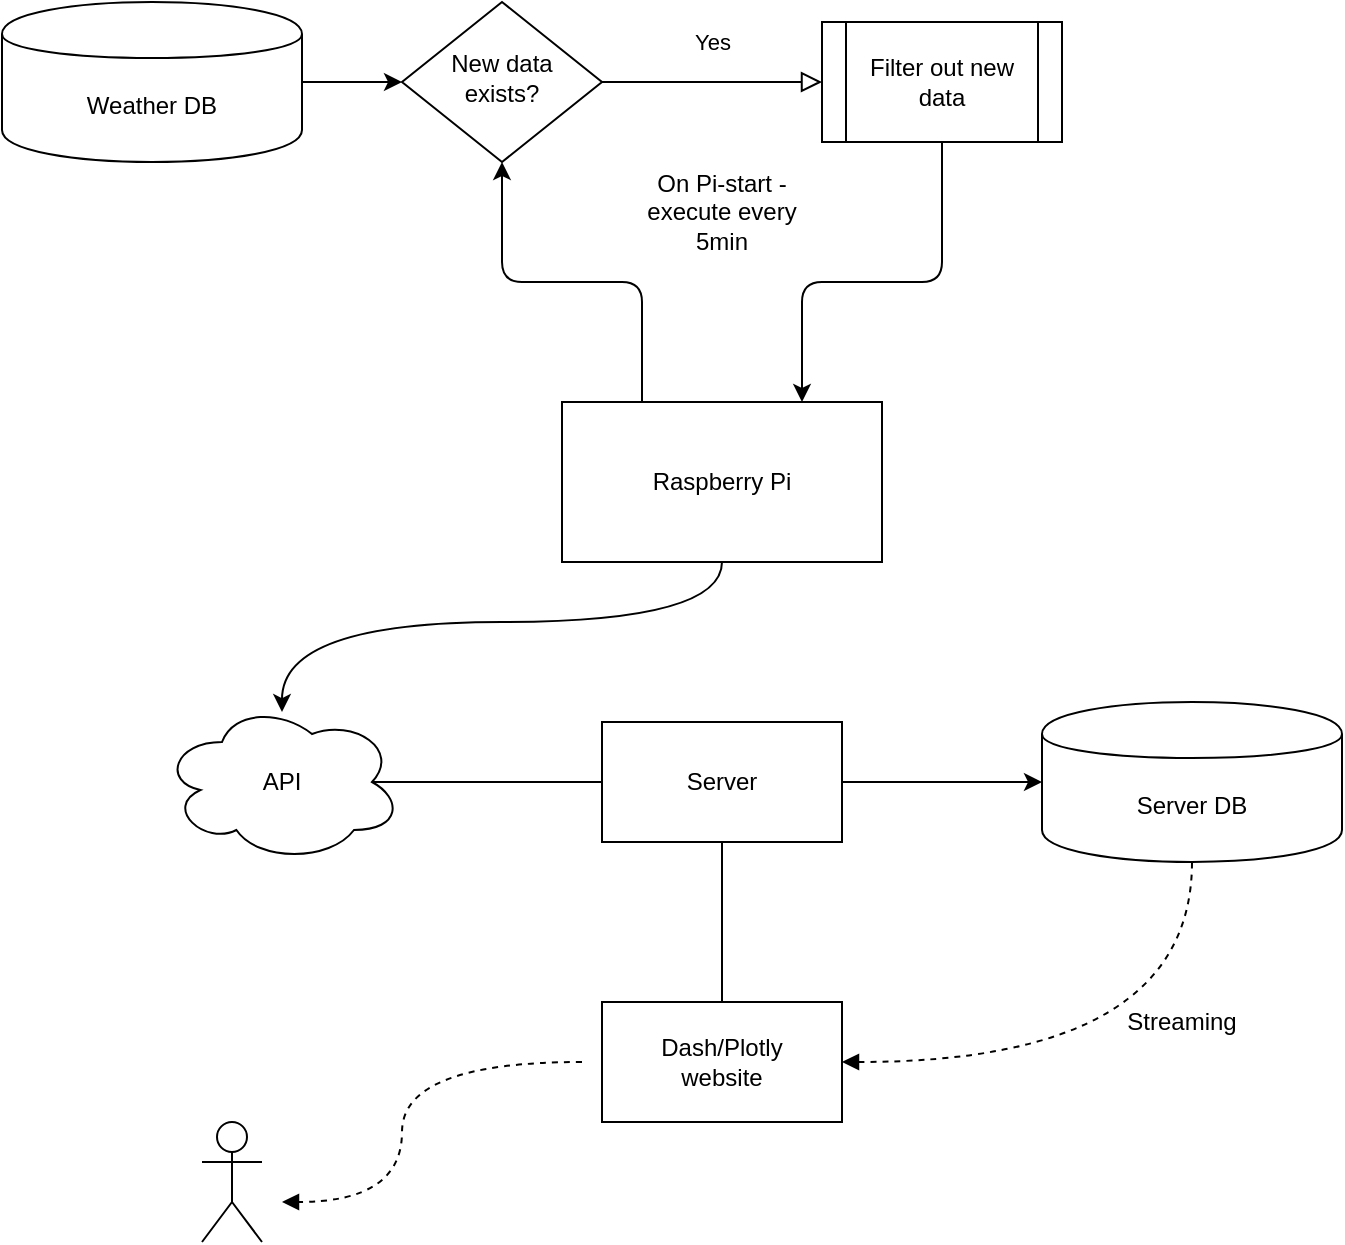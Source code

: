 <mxfile version="13.2.4" type="device"><diagram id="C5RBs43oDa-KdzZeNtuy" name="Page-1"><mxGraphModel dx="1086" dy="806" grid="1" gridSize="10" guides="1" tooltips="1" connect="1" arrows="1" fold="1" page="1" pageScale="1" pageWidth="827" pageHeight="1169" math="0" shadow="0"><root><mxCell id="WIyWlLk6GJQsqaUBKTNV-0"/><mxCell id="WIyWlLk6GJQsqaUBKTNV-1" parent="WIyWlLk6GJQsqaUBKTNV-0"/><mxCell id="WIyWlLk6GJQsqaUBKTNV-4" value="Yes" style="rounded=0;html=1;jettySize=auto;orthogonalLoop=1;fontSize=11;endArrow=block;endFill=0;endSize=8;strokeWidth=1;shadow=0;labelBackgroundColor=none;edgeStyle=orthogonalEdgeStyle;entryX=0;entryY=0.5;entryDx=0;entryDy=0;" parent="WIyWlLk6GJQsqaUBKTNV-1" source="WIyWlLk6GJQsqaUBKTNV-6" target="wObgwc2BSR6m4uIetxFB-13" edge="1"><mxGeometry y="20" relative="1" as="geometry"><mxPoint as="offset"/><mxPoint x="440" y="120" as="targetPoint"/></mxGeometry></mxCell><mxCell id="WIyWlLk6GJQsqaUBKTNV-6" value="New data exists?" style="rhombus;whiteSpace=wrap;html=1;shadow=0;fontFamily=Helvetica;fontSize=12;align=center;strokeWidth=1;spacing=6;spacingTop=-4;" parent="WIyWlLk6GJQsqaUBKTNV-1" vertex="1"><mxGeometry x="240" y="80" width="100" height="80" as="geometry"/></mxCell><mxCell id="wObgwc2BSR6m4uIetxFB-6" value="" style="edgeStyle=orthogonalEdgeStyle;rounded=0;orthogonalLoop=1;jettySize=auto;html=1;entryX=0;entryY=0.5;entryDx=0;entryDy=0;" parent="WIyWlLk6GJQsqaUBKTNV-1" source="wObgwc2BSR6m4uIetxFB-1" target="WIyWlLk6GJQsqaUBKTNV-6" edge="1"><mxGeometry relative="1" as="geometry"><mxPoint x="270" y="120" as="targetPoint"/></mxGeometry></mxCell><mxCell id="wObgwc2BSR6m4uIetxFB-1" value="Weather DB" style="shape=cylinder;whiteSpace=wrap;html=1;boundedLbl=1;backgroundOutline=1;" parent="WIyWlLk6GJQsqaUBKTNV-1" vertex="1"><mxGeometry x="40" y="80" width="150" height="80" as="geometry"/></mxCell><mxCell id="wObgwc2BSR6m4uIetxFB-12" value="" style="edgeStyle=orthogonalEdgeStyle;rounded=1;orthogonalLoop=1;jettySize=auto;html=1;entryX=0.5;entryY=1;entryDx=0;entryDy=0;exitX=0.25;exitY=0;exitDx=0;exitDy=0;" parent="WIyWlLk6GJQsqaUBKTNV-1" source="wObgwc2BSR6m4uIetxFB-4" target="WIyWlLk6GJQsqaUBKTNV-6" edge="1"><mxGeometry relative="1" as="geometry"><mxPoint x="400" y="280" as="targetPoint"/><Array as="points"><mxPoint x="360" y="220"/><mxPoint x="290" y="220"/></Array></mxGeometry></mxCell><mxCell id="wObgwc2BSR6m4uIetxFB-4" value="Raspberry Pi" style="rounded=0;whiteSpace=wrap;html=1;" parent="WIyWlLk6GJQsqaUBKTNV-1" vertex="1"><mxGeometry x="320" y="280" width="160" height="80" as="geometry"/></mxCell><mxCell id="wObgwc2BSR6m4uIetxFB-21" value="" style="edgeStyle=orthogonalEdgeStyle;curved=1;rounded=0;orthogonalLoop=1;jettySize=auto;html=1;entryX=0;entryY=0.5;entryDx=0;entryDy=0;endArrow=none;endFill=0;exitX=0.875;exitY=0.5;exitDx=0;exitDy=0;exitPerimeter=0;" parent="WIyWlLk6GJQsqaUBKTNV-1" source="wObgwc2BSR6m4uIetxFB-7" target="wObgwc2BSR6m4uIetxFB-23" edge="1"><mxGeometry relative="1" as="geometry"><mxPoint x="370" y="470" as="targetPoint"/></mxGeometry></mxCell><mxCell id="wObgwc2BSR6m4uIetxFB-7" value="API" style="ellipse;shape=cloud;whiteSpace=wrap;html=1;" parent="WIyWlLk6GJQsqaUBKTNV-1" vertex="1"><mxGeometry x="120" y="430" width="120" height="80" as="geometry"/></mxCell><mxCell id="wObgwc2BSR6m4uIetxFB-10" value="" style="endArrow=none;startArrow=classic;html=1;exitX=0.5;exitY=0.063;exitDx=0;exitDy=0;exitPerimeter=0;entryX=0.5;entryY=1;entryDx=0;entryDy=0;edgeStyle=orthogonalEdgeStyle;curved=1;endFill=0;" parent="WIyWlLk6GJQsqaUBKTNV-1" source="wObgwc2BSR6m4uIetxFB-7" target="wObgwc2BSR6m4uIetxFB-4" edge="1"><mxGeometry width="50" height="50" relative="1" as="geometry"><mxPoint x="390" y="440" as="sourcePoint"/><mxPoint x="440" y="390" as="targetPoint"/><Array as="points"><mxPoint x="180" y="390"/><mxPoint x="400" y="390"/></Array></mxGeometry></mxCell><mxCell id="wObgwc2BSR6m4uIetxFB-15" value="" style="edgeStyle=orthogonalEdgeStyle;rounded=1;orthogonalLoop=1;jettySize=auto;html=1;entryX=0.75;entryY=0;entryDx=0;entryDy=0;" parent="WIyWlLk6GJQsqaUBKTNV-1" source="wObgwc2BSR6m4uIetxFB-13" target="wObgwc2BSR6m4uIetxFB-4" edge="1"><mxGeometry relative="1" as="geometry"><mxPoint x="510" y="230" as="targetPoint"/><Array as="points"><mxPoint x="510" y="220"/><mxPoint x="440" y="220"/></Array></mxGeometry></mxCell><mxCell id="wObgwc2BSR6m4uIetxFB-13" value="&lt;span&gt;Filter out new data&lt;/span&gt;" style="shape=process;whiteSpace=wrap;html=1;backgroundOutline=1;" parent="WIyWlLk6GJQsqaUBKTNV-1" vertex="1"><mxGeometry x="450" y="90" width="120" height="60" as="geometry"/></mxCell><mxCell id="wObgwc2BSR6m4uIetxFB-25" value="" style="edgeStyle=orthogonalEdgeStyle;curved=1;rounded=0;orthogonalLoop=1;jettySize=auto;html=1;entryX=0;entryY=0.5;entryDx=0;entryDy=0;" parent="WIyWlLk6GJQsqaUBKTNV-1" source="wObgwc2BSR6m4uIetxFB-23" target="wObgwc2BSR6m4uIetxFB-26" edge="1"><mxGeometry relative="1" as="geometry"><mxPoint x="600" y="470" as="targetPoint"/></mxGeometry></mxCell><mxCell id="wObgwc2BSR6m4uIetxFB-28" value="" style="edgeStyle=orthogonalEdgeStyle;curved=1;rounded=0;orthogonalLoop=1;jettySize=auto;html=1;endArrow=none;endFill=0;" parent="WIyWlLk6GJQsqaUBKTNV-1" source="wObgwc2BSR6m4uIetxFB-23" target="wObgwc2BSR6m4uIetxFB-27" edge="1"><mxGeometry relative="1" as="geometry"/></mxCell><mxCell id="wObgwc2BSR6m4uIetxFB-23" value="Server" style="rounded=0;whiteSpace=wrap;html=1;" parent="WIyWlLk6GJQsqaUBKTNV-1" vertex="1"><mxGeometry x="340" y="440" width="120" height="60" as="geometry"/></mxCell><mxCell id="wObgwc2BSR6m4uIetxFB-30" value="" style="edgeStyle=orthogonalEdgeStyle;curved=1;rounded=0;orthogonalLoop=1;jettySize=auto;html=1;dashed=1;startArrow=block;startFill=1;endArrow=none;endFill=0;" parent="WIyWlLk6GJQsqaUBKTNV-1" source="wObgwc2BSR6m4uIetxFB-27" target="wObgwc2BSR6m4uIetxFB-26" edge="1"><mxGeometry relative="1" as="geometry"><mxPoint x="540" y="610" as="targetPoint"/></mxGeometry></mxCell><mxCell id="wObgwc2BSR6m4uIetxFB-27" value="Dash/Plotly&lt;br&gt;website" style="rounded=0;whiteSpace=wrap;html=1;" parent="WIyWlLk6GJQsqaUBKTNV-1" vertex="1"><mxGeometry x="340" y="580" width="120" height="60" as="geometry"/></mxCell><mxCell id="wObgwc2BSR6m4uIetxFB-26" value="Server DB" style="shape=cylinder;whiteSpace=wrap;html=1;boundedLbl=1;backgroundOutline=1;" parent="WIyWlLk6GJQsqaUBKTNV-1" vertex="1"><mxGeometry x="560" y="430" width="150" height="80" as="geometry"/></mxCell><mxCell id="wObgwc2BSR6m4uIetxFB-32" value="Streaming" style="text;html=1;strokeColor=none;fillColor=none;align=center;verticalAlign=middle;whiteSpace=wrap;rounded=0;" parent="WIyWlLk6GJQsqaUBKTNV-1" vertex="1"><mxGeometry x="600" y="580" width="60" height="20" as="geometry"/></mxCell><mxCell id="wObgwc2BSR6m4uIetxFB-35" value="" style="edgeStyle=orthogonalEdgeStyle;curved=1;rounded=0;orthogonalLoop=1;jettySize=auto;html=1;dashed=1;startArrow=none;startFill=0;endArrow=block;endFill=1;" parent="WIyWlLk6GJQsqaUBKTNV-1" edge="1"><mxGeometry relative="1" as="geometry"><mxPoint x="330" y="610" as="sourcePoint"/><mxPoint x="180" y="680" as="targetPoint"/><Array as="points"><mxPoint x="240" y="610"/><mxPoint x="240" y="680"/></Array></mxGeometry></mxCell><mxCell id="wObgwc2BSR6m4uIetxFB-33" value="" style="shape=umlActor;verticalLabelPosition=bottom;labelBackgroundColor=#ffffff;verticalAlign=top;html=1;outlineConnect=0;" parent="WIyWlLk6GJQsqaUBKTNV-1" vertex="1"><mxGeometry x="140" y="640" width="30" height="60" as="geometry"/></mxCell><mxCell id="9CxjHCmYNuf4SECjquMV-0" value="On Pi-start -&lt;br&gt;execute every 5min" style="text;html=1;strokeColor=none;fillColor=none;align=center;verticalAlign=middle;whiteSpace=wrap;rounded=0;" vertex="1" parent="WIyWlLk6GJQsqaUBKTNV-1"><mxGeometry x="355" y="160" width="90" height="50" as="geometry"/></mxCell></root></mxGraphModel></diagram></mxfile>
